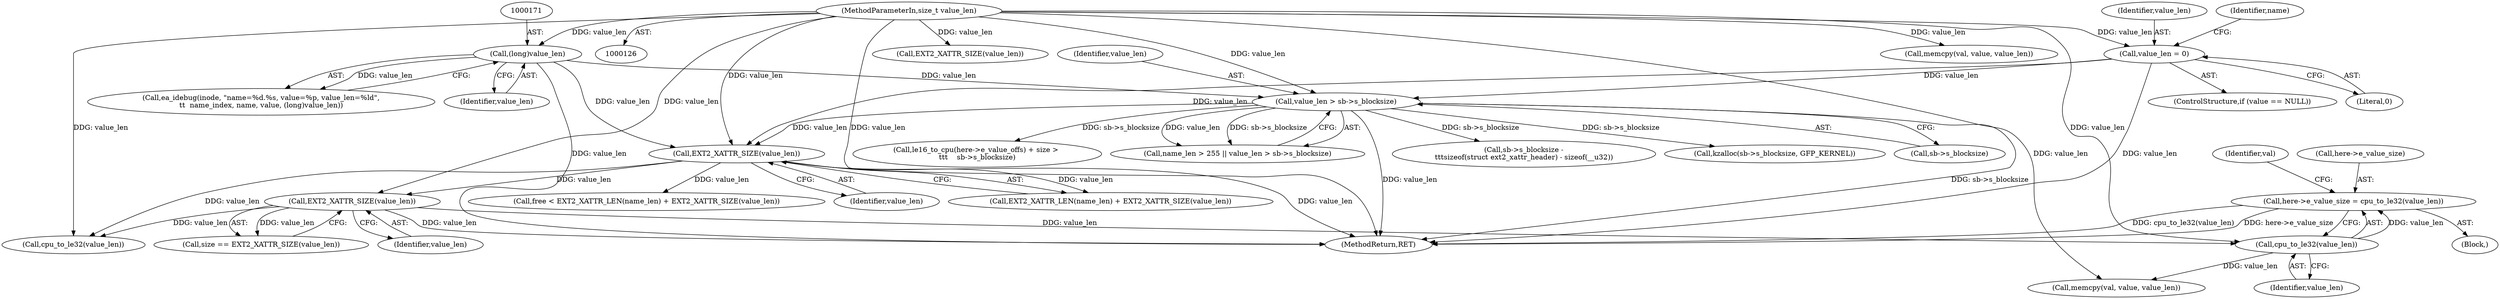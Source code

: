 digraph "0_linux_be0726d33cb8f411945884664924bed3cb8c70ee_10@pointer" {
"1000786" [label="(Call,here->e_value_size = cpu_to_le32(value_len))"];
"1000790" [label="(Call,cpu_to_le32(value_len))"];
"1000783" [label="(Call,EXT2_XATTR_SIZE(value_len))"];
"1000534" [label="(Call,EXT2_XATTR_SIZE(value_len))"];
"1000177" [label="(Call,value_len = 0)"];
"1000131" [label="(MethodParameterIn,size_t value_len)"];
"1000170" [label="(Call,(long)value_len)"];
"1000196" [label="(Call,value_len > sb->s_blocksize)"];
"1000529" [label="(Call,free < EXT2_XATTR_LEN(name_len) + EXT2_XATTR_SIZE(value_len))"];
"1000917" [label="(Call,EXT2_XATTR_SIZE(value_len))"];
"1000791" [label="(Identifier,value_len)"];
"1000783" [label="(Call,EXT2_XATTR_SIZE(value_len))"];
"1001017" [label="(MethodReturn,RET)"];
"1000182" [label="(Identifier,name)"];
"1000785" [label="(Block,)"];
"1000196" [label="(Call,value_len > sb->s_blocksize)"];
"1000794" [label="(Identifier,val)"];
"1000179" [label="(Literal,0)"];
"1000909" [label="(Call,cpu_to_le32(value_len))"];
"1000170" [label="(Call,(long)value_len)"];
"1000192" [label="(Call,name_len > 255 || value_len > sb->s_blocksize)"];
"1000178" [label="(Identifier,value_len)"];
"1000535" [label="(Identifier,value_len)"];
"1000177" [label="(Call,value_len = 0)"];
"1000131" [label="(MethodParameterIn,size_t value_len)"];
"1000790" [label="(Call,cpu_to_le32(value_len))"];
"1000534" [label="(Call,EXT2_XATTR_SIZE(value_len))"];
"1000784" [label="(Identifier,value_len)"];
"1000173" [label="(ControlStructure,if (value == NULL))"];
"1000164" [label="(Call,ea_idebug(inode, \"name=%d.%s, value=%p, value_len=%ld\",\n\t\t  name_index, name, value, (long)value_len))"];
"1000436" [label="(Call,sb->s_blocksize -\n\t\t\tsizeof(struct ext2_xattr_header) - sizeof(__u32))"];
"1000644" [label="(Call,kzalloc(sb->s_blocksize, GFP_KERNEL))"];
"1000198" [label="(Call,sb->s_blocksize)"];
"1000786" [label="(Call,here->e_value_size = cpu_to_le32(value_len))"];
"1000500" [label="(Call,le16_to_cpu(here->e_value_offs) + size > \n\t\t\t    sb->s_blocksize)"];
"1000781" [label="(Call,size == EXT2_XATTR_SIZE(value_len))"];
"1000949" [label="(Call,memcpy(val, value, value_len))"];
"1000787" [label="(Call,here->e_value_size)"];
"1000800" [label="(Call,memcpy(val, value, value_len))"];
"1000197" [label="(Identifier,value_len)"];
"1000172" [label="(Identifier,value_len)"];
"1000531" [label="(Call,EXT2_XATTR_LEN(name_len) + EXT2_XATTR_SIZE(value_len))"];
"1000786" -> "1000785"  [label="AST: "];
"1000786" -> "1000790"  [label="CFG: "];
"1000787" -> "1000786"  [label="AST: "];
"1000790" -> "1000786"  [label="AST: "];
"1000794" -> "1000786"  [label="CFG: "];
"1000786" -> "1001017"  [label="DDG: cpu_to_le32(value_len)"];
"1000786" -> "1001017"  [label="DDG: here->e_value_size"];
"1000790" -> "1000786"  [label="DDG: value_len"];
"1000790" -> "1000791"  [label="CFG: "];
"1000791" -> "1000790"  [label="AST: "];
"1000783" -> "1000790"  [label="DDG: value_len"];
"1000131" -> "1000790"  [label="DDG: value_len"];
"1000790" -> "1000800"  [label="DDG: value_len"];
"1000783" -> "1000781"  [label="AST: "];
"1000783" -> "1000784"  [label="CFG: "];
"1000784" -> "1000783"  [label="AST: "];
"1000781" -> "1000783"  [label="CFG: "];
"1000783" -> "1001017"  [label="DDG: value_len"];
"1000783" -> "1000781"  [label="DDG: value_len"];
"1000534" -> "1000783"  [label="DDG: value_len"];
"1000131" -> "1000783"  [label="DDG: value_len"];
"1000783" -> "1000909"  [label="DDG: value_len"];
"1000534" -> "1000531"  [label="AST: "];
"1000534" -> "1000535"  [label="CFG: "];
"1000535" -> "1000534"  [label="AST: "];
"1000531" -> "1000534"  [label="CFG: "];
"1000534" -> "1001017"  [label="DDG: value_len"];
"1000534" -> "1000529"  [label="DDG: value_len"];
"1000534" -> "1000531"  [label="DDG: value_len"];
"1000177" -> "1000534"  [label="DDG: value_len"];
"1000170" -> "1000534"  [label="DDG: value_len"];
"1000196" -> "1000534"  [label="DDG: value_len"];
"1000131" -> "1000534"  [label="DDG: value_len"];
"1000534" -> "1000909"  [label="DDG: value_len"];
"1000177" -> "1000173"  [label="AST: "];
"1000177" -> "1000179"  [label="CFG: "];
"1000178" -> "1000177"  [label="AST: "];
"1000179" -> "1000177"  [label="AST: "];
"1000182" -> "1000177"  [label="CFG: "];
"1000177" -> "1001017"  [label="DDG: value_len"];
"1000131" -> "1000177"  [label="DDG: value_len"];
"1000177" -> "1000196"  [label="DDG: value_len"];
"1000131" -> "1000126"  [label="AST: "];
"1000131" -> "1001017"  [label="DDG: value_len"];
"1000131" -> "1000170"  [label="DDG: value_len"];
"1000131" -> "1000196"  [label="DDG: value_len"];
"1000131" -> "1000800"  [label="DDG: value_len"];
"1000131" -> "1000909"  [label="DDG: value_len"];
"1000131" -> "1000917"  [label="DDG: value_len"];
"1000131" -> "1000949"  [label="DDG: value_len"];
"1000170" -> "1000164"  [label="AST: "];
"1000170" -> "1000172"  [label="CFG: "];
"1000171" -> "1000170"  [label="AST: "];
"1000172" -> "1000170"  [label="AST: "];
"1000164" -> "1000170"  [label="CFG: "];
"1000170" -> "1001017"  [label="DDG: value_len"];
"1000170" -> "1000164"  [label="DDG: value_len"];
"1000170" -> "1000196"  [label="DDG: value_len"];
"1000196" -> "1000192"  [label="AST: "];
"1000196" -> "1000198"  [label="CFG: "];
"1000197" -> "1000196"  [label="AST: "];
"1000198" -> "1000196"  [label="AST: "];
"1000192" -> "1000196"  [label="CFG: "];
"1000196" -> "1001017"  [label="DDG: value_len"];
"1000196" -> "1001017"  [label="DDG: sb->s_blocksize"];
"1000196" -> "1000192"  [label="DDG: value_len"];
"1000196" -> "1000192"  [label="DDG: sb->s_blocksize"];
"1000196" -> "1000436"  [label="DDG: sb->s_blocksize"];
"1000196" -> "1000500"  [label="DDG: sb->s_blocksize"];
"1000196" -> "1000644"  [label="DDG: sb->s_blocksize"];
}
